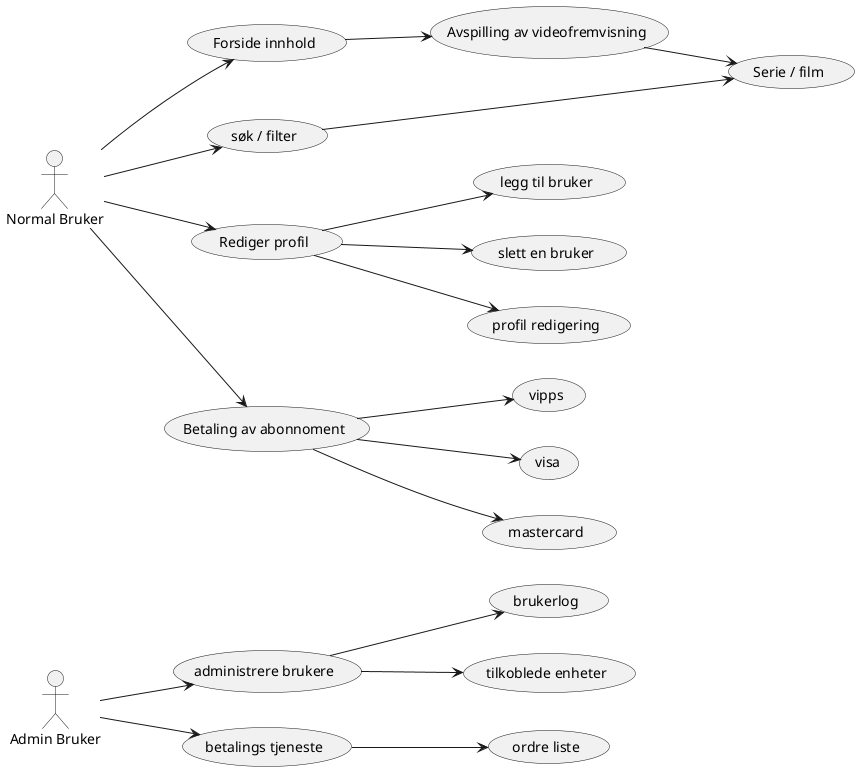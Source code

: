 @startuml

left to right direction
:Admin Bruker: as Admin
:Normal Bruker: as Bruker

Admin --> (administrere brukere)
(administrere brukere) --> (brukerlog)
(administrere brukere) --> (tilkoblede enheter)

Admin --> (betalings tjeneste)
(betalings tjeneste) --> (ordre liste)



(Forside innhold) --> (Avspilling av videofremvisning)
Bruker --> (Forside innhold)
Bruker --> (søk / filter)
Bruker --> (Rediger profil)
(Rediger profil) --> (legg til bruker)
(Rediger profil) --> (slett en bruker)
(Rediger profil) --> (profil redigering)
(søk / filter) --> (Serie / film)
(Avspilling av videofremvisning) --> (Serie / film)

Bruker --> (Betaling av abonnoment)
(Betaling av abonnoment) --> (vipps)
(Betaling av abonnoment) --> (visa)
(Betaling av abonnoment) --> (mastercard)


@enduml